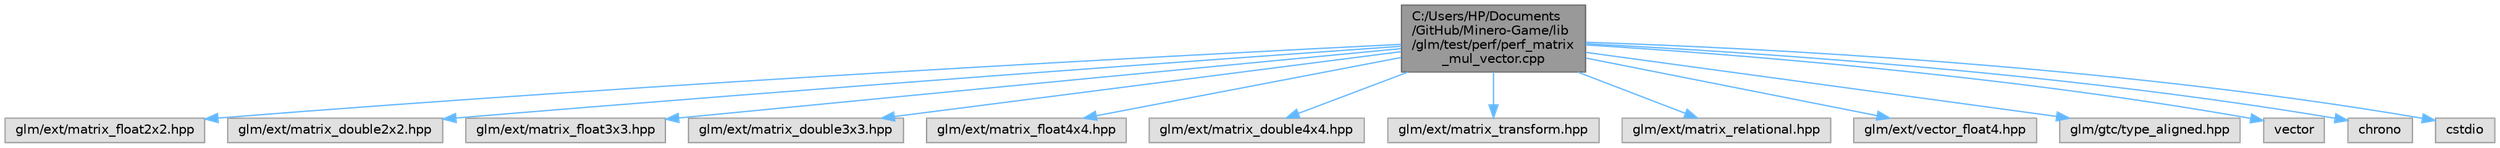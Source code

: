 digraph "C:/Users/HP/Documents/GitHub/Minero-Game/lib/glm/test/perf/perf_matrix_mul_vector.cpp"
{
 // LATEX_PDF_SIZE
  bgcolor="transparent";
  edge [fontname=Helvetica,fontsize=10,labelfontname=Helvetica,labelfontsize=10];
  node [fontname=Helvetica,fontsize=10,shape=box,height=0.2,width=0.4];
  Node1 [id="Node000001",label="C:/Users/HP/Documents\l/GitHub/Minero-Game/lib\l/glm/test/perf/perf_matrix\l_mul_vector.cpp",height=0.2,width=0.4,color="gray40", fillcolor="grey60", style="filled", fontcolor="black",tooltip=" "];
  Node1 -> Node2 [id="edge27_Node000001_Node000002",color="steelblue1",style="solid",tooltip=" "];
  Node2 [id="Node000002",label="glm/ext/matrix_float2x2.hpp",height=0.2,width=0.4,color="grey60", fillcolor="#E0E0E0", style="filled",tooltip=" "];
  Node1 -> Node3 [id="edge28_Node000001_Node000003",color="steelblue1",style="solid",tooltip=" "];
  Node3 [id="Node000003",label="glm/ext/matrix_double2x2.hpp",height=0.2,width=0.4,color="grey60", fillcolor="#E0E0E0", style="filled",tooltip=" "];
  Node1 -> Node4 [id="edge29_Node000001_Node000004",color="steelblue1",style="solid",tooltip=" "];
  Node4 [id="Node000004",label="glm/ext/matrix_float3x3.hpp",height=0.2,width=0.4,color="grey60", fillcolor="#E0E0E0", style="filled",tooltip=" "];
  Node1 -> Node5 [id="edge30_Node000001_Node000005",color="steelblue1",style="solid",tooltip=" "];
  Node5 [id="Node000005",label="glm/ext/matrix_double3x3.hpp",height=0.2,width=0.4,color="grey60", fillcolor="#E0E0E0", style="filled",tooltip=" "];
  Node1 -> Node6 [id="edge31_Node000001_Node000006",color="steelblue1",style="solid",tooltip=" "];
  Node6 [id="Node000006",label="glm/ext/matrix_float4x4.hpp",height=0.2,width=0.4,color="grey60", fillcolor="#E0E0E0", style="filled",tooltip=" "];
  Node1 -> Node7 [id="edge32_Node000001_Node000007",color="steelblue1",style="solid",tooltip=" "];
  Node7 [id="Node000007",label="glm/ext/matrix_double4x4.hpp",height=0.2,width=0.4,color="grey60", fillcolor="#E0E0E0", style="filled",tooltip=" "];
  Node1 -> Node8 [id="edge33_Node000001_Node000008",color="steelblue1",style="solid",tooltip=" "];
  Node8 [id="Node000008",label="glm/ext/matrix_transform.hpp",height=0.2,width=0.4,color="grey60", fillcolor="#E0E0E0", style="filled",tooltip=" "];
  Node1 -> Node9 [id="edge34_Node000001_Node000009",color="steelblue1",style="solid",tooltip=" "];
  Node9 [id="Node000009",label="glm/ext/matrix_relational.hpp",height=0.2,width=0.4,color="grey60", fillcolor="#E0E0E0", style="filled",tooltip=" "];
  Node1 -> Node10 [id="edge35_Node000001_Node000010",color="steelblue1",style="solid",tooltip=" "];
  Node10 [id="Node000010",label="glm/ext/vector_float4.hpp",height=0.2,width=0.4,color="grey60", fillcolor="#E0E0E0", style="filled",tooltip=" "];
  Node1 -> Node11 [id="edge36_Node000001_Node000011",color="steelblue1",style="solid",tooltip=" "];
  Node11 [id="Node000011",label="glm/gtc/type_aligned.hpp",height=0.2,width=0.4,color="grey60", fillcolor="#E0E0E0", style="filled",tooltip=" "];
  Node1 -> Node12 [id="edge37_Node000001_Node000012",color="steelblue1",style="solid",tooltip=" "];
  Node12 [id="Node000012",label="vector",height=0.2,width=0.4,color="grey60", fillcolor="#E0E0E0", style="filled",tooltip=" "];
  Node1 -> Node13 [id="edge38_Node000001_Node000013",color="steelblue1",style="solid",tooltip=" "];
  Node13 [id="Node000013",label="chrono",height=0.2,width=0.4,color="grey60", fillcolor="#E0E0E0", style="filled",tooltip=" "];
  Node1 -> Node14 [id="edge39_Node000001_Node000014",color="steelblue1",style="solid",tooltip=" "];
  Node14 [id="Node000014",label="cstdio",height=0.2,width=0.4,color="grey60", fillcolor="#E0E0E0", style="filled",tooltip=" "];
}
